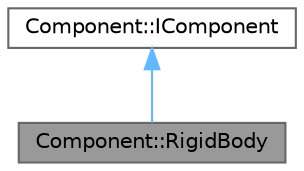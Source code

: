 digraph "Component::RigidBody"
{
 // LATEX_PDF_SIZE
  bgcolor="transparent";
  edge [fontname=Helvetica,fontsize=10,labelfontname=Helvetica,labelfontsize=10];
  node [fontname=Helvetica,fontsize=10,shape=box,height=0.2,width=0.4];
  Node1 [label="Component::RigidBody",height=0.2,width=0.4,color="gray40", fillcolor="grey60", style="filled", fontcolor="black",tooltip=" "];
  Node2 -> Node1 [dir="back",color="steelblue1",style="solid"];
  Node2 [label="Component::IComponent",height=0.2,width=0.4,color="gray40", fillcolor="white", style="filled",URL="$class_component_1_1_i_component.html",tooltip=" "];
}
